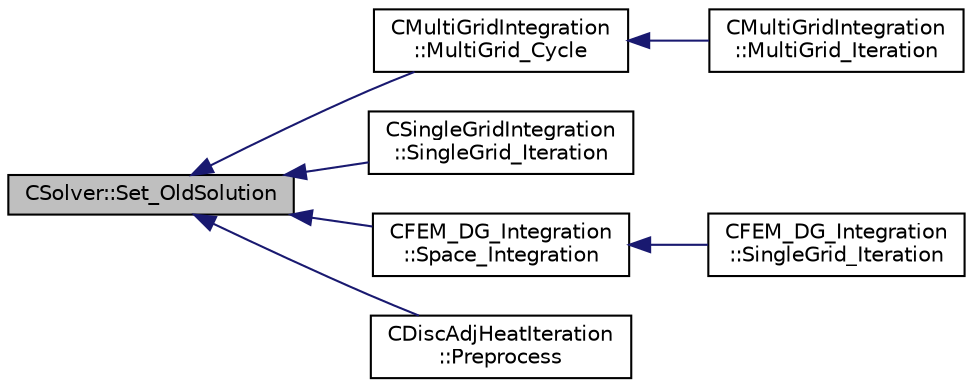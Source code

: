 digraph "CSolver::Set_OldSolution"
{
  edge [fontname="Helvetica",fontsize="10",labelfontname="Helvetica",labelfontsize="10"];
  node [fontname="Helvetica",fontsize="10",shape=record];
  rankdir="LR";
  Node4235 [label="CSolver::Set_OldSolution",height=0.2,width=0.4,color="black", fillcolor="grey75", style="filled", fontcolor="black"];
  Node4235 -> Node4236 [dir="back",color="midnightblue",fontsize="10",style="solid",fontname="Helvetica"];
  Node4236 [label="CMultiGridIntegration\l::MultiGrid_Cycle",height=0.2,width=0.4,color="black", fillcolor="white", style="filled",URL="$class_c_multi_grid_integration.html#aa9a52a00a3417c465307ae6aea035f41",tooltip="Perform a Full-Approximation Storage (FAS) Multigrid. "];
  Node4236 -> Node4237 [dir="back",color="midnightblue",fontsize="10",style="solid",fontname="Helvetica"];
  Node4237 [label="CMultiGridIntegration\l::MultiGrid_Iteration",height=0.2,width=0.4,color="black", fillcolor="white", style="filled",URL="$class_c_multi_grid_integration.html#af0b4014222a37402257b735d2ca32a81",tooltip="This subroutine calls the MultiGrid_Cycle and also prepare the multigrid levels and the monitoring..."];
  Node4235 -> Node4238 [dir="back",color="midnightblue",fontsize="10",style="solid",fontname="Helvetica"];
  Node4238 [label="CSingleGridIntegration\l::SingleGrid_Iteration",height=0.2,width=0.4,color="black", fillcolor="white", style="filled",URL="$class_c_single_grid_integration.html#a0f1aacf74dd7f72e9459f9631d9030ad",tooltip="Do the numerical integration (implicit) of the turbulence solver. "];
  Node4235 -> Node4239 [dir="back",color="midnightblue",fontsize="10",style="solid",fontname="Helvetica"];
  Node4239 [label="CFEM_DG_Integration\l::Space_Integration",height=0.2,width=0.4,color="black", fillcolor="white", style="filled",URL="$class_c_f_e_m___d_g___integration.html#afc451695bf272f195982e44553099cb8",tooltip="Perform the spatial integration of the numerical system. "];
  Node4239 -> Node4240 [dir="back",color="midnightblue",fontsize="10",style="solid",fontname="Helvetica"];
  Node4240 [label="CFEM_DG_Integration\l::SingleGrid_Iteration",height=0.2,width=0.4,color="black", fillcolor="white", style="filled",URL="$class_c_f_e_m___d_g___integration.html#a257b5aa24534c1864ea47c069edf1f1d",tooltip="Do the numerical integration (implicit) of the turbulence solver. "];
  Node4235 -> Node4241 [dir="back",color="midnightblue",fontsize="10",style="solid",fontname="Helvetica"];
  Node4241 [label="CDiscAdjHeatIteration\l::Preprocess",height=0.2,width=0.4,color="black", fillcolor="white", style="filled",URL="$class_c_disc_adj_heat_iteration.html#a1c218566ede74077a5614d351e08f005",tooltip="Perform a single iteration of the adjoint fluid system. "];
}
